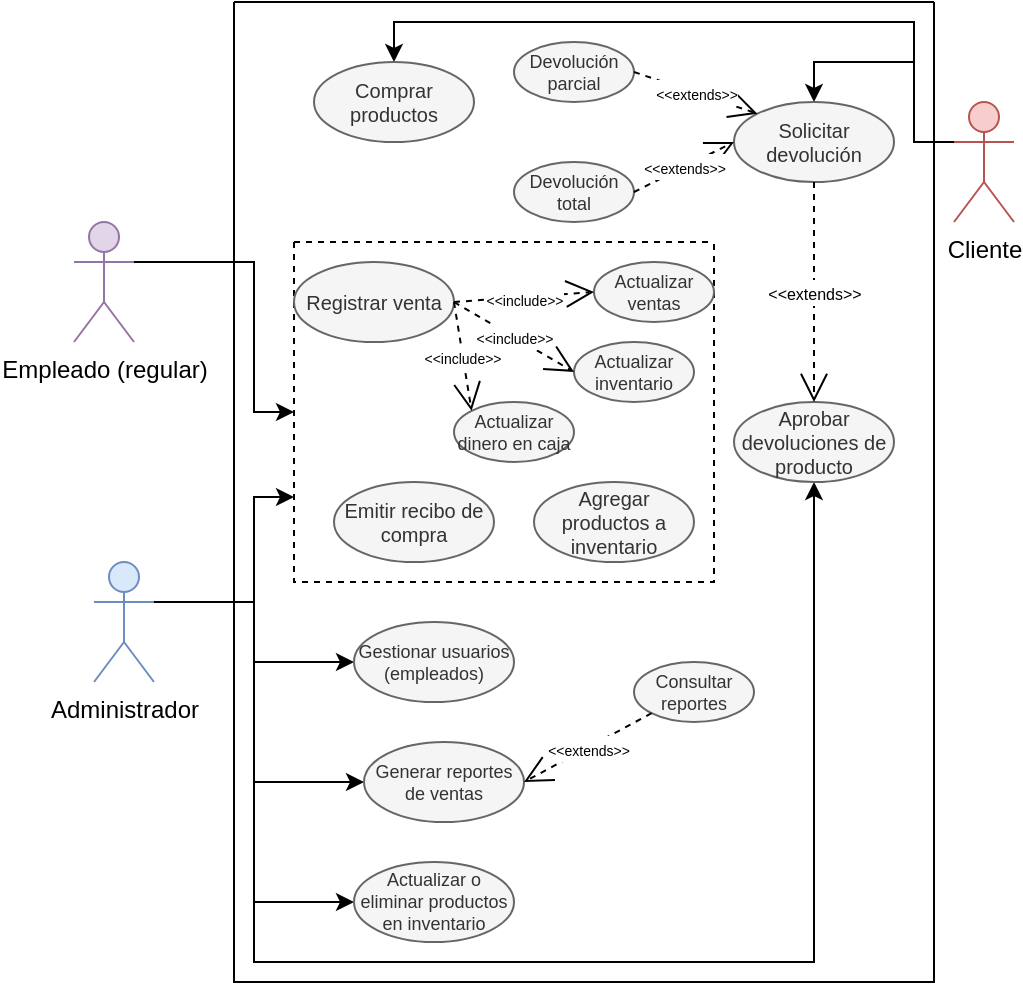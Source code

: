 <mxfile version="24.7.13">
  <diagram name="Página-1" id="3gVyPQIgP8HD0y9LEb7n">
    <mxGraphModel dx="961" dy="521" grid="1" gridSize="10" guides="1" tooltips="1" connect="1" arrows="1" fold="1" page="1" pageScale="1" pageWidth="1920" pageHeight="1200" math="0" shadow="0">
      <root>
        <mxCell id="0" />
        <mxCell id="1" parent="0" />
        <mxCell id="ANBc888wVuNyndApTUyL-28" style="edgeStyle=orthogonalEdgeStyle;rounded=0;orthogonalLoop=1;jettySize=auto;html=1;exitX=1;exitY=0.333;exitDx=0;exitDy=0;exitPerimeter=0;entryX=0;entryY=0.5;entryDx=0;entryDy=0;" edge="1" parent="1" source="ANBc888wVuNyndApTUyL-1" target="ANBc888wVuNyndApTUyL-27">
          <mxGeometry relative="1" as="geometry">
            <Array as="points">
              <mxPoint x="630" y="340" />
              <mxPoint x="630" y="415" />
            </Array>
          </mxGeometry>
        </mxCell>
        <mxCell id="ANBc888wVuNyndApTUyL-1" value="Empleado (regular)" style="shape=umlActor;verticalLabelPosition=bottom;verticalAlign=top;html=1;outlineConnect=0;fillColor=#e1d5e7;strokeColor=#9673a6;" vertex="1" parent="1">
          <mxGeometry x="540" y="320" width="30" height="60" as="geometry" />
        </mxCell>
        <mxCell id="ANBc888wVuNyndApTUyL-22" style="edgeStyle=orthogonalEdgeStyle;rounded=0;orthogonalLoop=1;jettySize=auto;html=1;exitX=0;exitY=0.333;exitDx=0;exitDy=0;exitPerimeter=0;entryX=0.5;entryY=0;entryDx=0;entryDy=0;" edge="1" parent="1" source="ANBc888wVuNyndApTUyL-2" target="ANBc888wVuNyndApTUyL-5">
          <mxGeometry relative="1" as="geometry">
            <Array as="points">
              <mxPoint x="960" y="280" />
              <mxPoint x="960" y="240" />
              <mxPoint x="910" y="240" />
            </Array>
          </mxGeometry>
        </mxCell>
        <mxCell id="ANBc888wVuNyndApTUyL-23" style="edgeStyle=orthogonalEdgeStyle;rounded=0;orthogonalLoop=1;jettySize=auto;html=1;exitX=0;exitY=0.333;exitDx=0;exitDy=0;exitPerimeter=0;entryX=0.5;entryY=0;entryDx=0;entryDy=0;" edge="1" parent="1" source="ANBc888wVuNyndApTUyL-2" target="ANBc888wVuNyndApTUyL-4">
          <mxGeometry relative="1" as="geometry">
            <Array as="points">
              <mxPoint x="960" y="280" />
              <mxPoint x="960" y="220" />
              <mxPoint x="700" y="220" />
            </Array>
          </mxGeometry>
        </mxCell>
        <mxCell id="ANBc888wVuNyndApTUyL-2" value="Cliente" style="shape=umlActor;verticalLabelPosition=bottom;verticalAlign=top;html=1;outlineConnect=0;fillColor=#f8cecc;strokeColor=#b85450;" vertex="1" parent="1">
          <mxGeometry x="980" y="260" width="30" height="60" as="geometry" />
        </mxCell>
        <mxCell id="ANBc888wVuNyndApTUyL-26" style="edgeStyle=orthogonalEdgeStyle;rounded=0;orthogonalLoop=1;jettySize=auto;html=1;exitX=1;exitY=0.333;exitDx=0;exitDy=0;exitPerimeter=0;entryX=0;entryY=0.5;entryDx=0;entryDy=0;" edge="1" parent="1" source="ANBc888wVuNyndApTUyL-3" target="ANBc888wVuNyndApTUyL-11">
          <mxGeometry relative="1" as="geometry" />
        </mxCell>
        <mxCell id="ANBc888wVuNyndApTUyL-29" style="edgeStyle=orthogonalEdgeStyle;rounded=0;orthogonalLoop=1;jettySize=auto;html=1;exitX=1;exitY=0.333;exitDx=0;exitDy=0;exitPerimeter=0;entryX=0;entryY=0.75;entryDx=0;entryDy=0;" edge="1" parent="1" source="ANBc888wVuNyndApTUyL-3" target="ANBc888wVuNyndApTUyL-27">
          <mxGeometry relative="1" as="geometry">
            <Array as="points">
              <mxPoint x="630" y="510" />
              <mxPoint x="630" y="457" />
            </Array>
          </mxGeometry>
        </mxCell>
        <mxCell id="ANBc888wVuNyndApTUyL-39" style="edgeStyle=orthogonalEdgeStyle;rounded=0;orthogonalLoop=1;jettySize=auto;html=1;exitX=1;exitY=0.333;exitDx=0;exitDy=0;exitPerimeter=0;entryX=0;entryY=0.5;entryDx=0;entryDy=0;" edge="1" parent="1" source="ANBc888wVuNyndApTUyL-3" target="ANBc888wVuNyndApTUyL-31">
          <mxGeometry relative="1" as="geometry">
            <Array as="points">
              <mxPoint x="630" y="510" />
              <mxPoint x="630" y="600" />
            </Array>
          </mxGeometry>
        </mxCell>
        <mxCell id="ANBc888wVuNyndApTUyL-40" style="edgeStyle=orthogonalEdgeStyle;rounded=0;orthogonalLoop=1;jettySize=auto;html=1;exitX=1;exitY=0.333;exitDx=0;exitDy=0;exitPerimeter=0;entryX=0;entryY=0.5;entryDx=0;entryDy=0;" edge="1" parent="1" source="ANBc888wVuNyndApTUyL-3" target="ANBc888wVuNyndApTUyL-9">
          <mxGeometry relative="1" as="geometry" />
        </mxCell>
        <mxCell id="ANBc888wVuNyndApTUyL-41" style="edgeStyle=orthogonalEdgeStyle;rounded=0;orthogonalLoop=1;jettySize=auto;html=1;exitX=1;exitY=0.333;exitDx=0;exitDy=0;exitPerimeter=0;entryX=0.5;entryY=1;entryDx=0;entryDy=0;" edge="1" parent="1" source="ANBc888wVuNyndApTUyL-3" target="ANBc888wVuNyndApTUyL-10">
          <mxGeometry relative="1" as="geometry">
            <Array as="points">
              <mxPoint x="630" y="510" />
              <mxPoint x="630" y="690" />
              <mxPoint x="910" y="690" />
            </Array>
          </mxGeometry>
        </mxCell>
        <mxCell id="ANBc888wVuNyndApTUyL-3" value="Administrador" style="shape=umlActor;verticalLabelPosition=bottom;verticalAlign=top;html=1;outlineConnect=0;fillColor=#dae8fc;strokeColor=#6c8ebf;" vertex="1" parent="1">
          <mxGeometry x="550" y="490" width="30" height="60" as="geometry" />
        </mxCell>
        <mxCell id="ANBc888wVuNyndApTUyL-15" value="" style="swimlane;startSize=0;" vertex="1" parent="1">
          <mxGeometry x="620" y="210" width="350" height="490" as="geometry" />
        </mxCell>
        <mxCell id="ANBc888wVuNyndApTUyL-4" value="Comprar productos" style="ellipse;whiteSpace=wrap;html=1;fontSize=10;fillColor=#f5f5f5;fontColor=#333333;strokeColor=#666666;" vertex="1" parent="ANBc888wVuNyndApTUyL-15">
          <mxGeometry x="40" y="30" width="80" height="40" as="geometry" />
        </mxCell>
        <mxCell id="ANBc888wVuNyndApTUyL-5" value="Solicitar devolución" style="ellipse;whiteSpace=wrap;html=1;fontSize=10;fillColor=#f5f5f5;fontColor=#333333;strokeColor=#666666;" vertex="1" parent="ANBc888wVuNyndApTUyL-15">
          <mxGeometry x="250" y="50" width="80" height="40" as="geometry" />
        </mxCell>
        <mxCell id="ANBc888wVuNyndApTUyL-12" value="Devolución total" style="ellipse;whiteSpace=wrap;html=1;fontSize=9;fillColor=#f5f5f5;fontColor=#333333;strokeColor=#666666;" vertex="1" parent="ANBc888wVuNyndApTUyL-15">
          <mxGeometry x="140" y="80" width="60" height="30" as="geometry" />
        </mxCell>
        <mxCell id="ANBc888wVuNyndApTUyL-9" value="Actualizar o eliminar productos en inventario" style="ellipse;whiteSpace=wrap;html=1;fontSize=9;fillColor=#f5f5f5;fontColor=#333333;strokeColor=#666666;" vertex="1" parent="ANBc888wVuNyndApTUyL-15">
          <mxGeometry x="60" y="430" width="80" height="40" as="geometry" />
        </mxCell>
        <mxCell id="ANBc888wVuNyndApTUyL-10" value="Aprobar devoluciones de producto" style="ellipse;whiteSpace=wrap;html=1;fontSize=10;fillColor=#f5f5f5;fontColor=#333333;strokeColor=#666666;" vertex="1" parent="ANBc888wVuNyndApTUyL-15">
          <mxGeometry x="250" y="200" width="80" height="40" as="geometry" />
        </mxCell>
        <mxCell id="ANBc888wVuNyndApTUyL-11" value="Gestionar usuarios (empleados)" style="ellipse;whiteSpace=wrap;html=1;fontSize=9;fillColor=#f5f5f5;fontColor=#333333;strokeColor=#666666;" vertex="1" parent="ANBc888wVuNyndApTUyL-15">
          <mxGeometry x="60" y="310" width="80" height="40" as="geometry" />
        </mxCell>
        <mxCell id="ANBc888wVuNyndApTUyL-25" value="&lt;font style=&quot;font-size: 8px;&quot;&gt;&amp;lt;&amp;lt;extends&amp;gt;&amp;gt;&lt;/font&gt;" style="endArrow=open;endSize=12;dashed=1;html=1;rounded=0;exitX=0.5;exitY=1;exitDx=0;exitDy=0;entryX=0.5;entryY=0;entryDx=0;entryDy=0;" edge="1" parent="ANBc888wVuNyndApTUyL-15" source="ANBc888wVuNyndApTUyL-5" target="ANBc888wVuNyndApTUyL-10">
          <mxGeometry width="160" relative="1" as="geometry">
            <mxPoint x="120" y="100" as="sourcePoint" />
            <mxPoint x="130" y="130" as="targetPoint" />
          </mxGeometry>
        </mxCell>
        <mxCell id="ANBc888wVuNyndApTUyL-27" value="" style="swimlane;startSize=0;dashed=1;" vertex="1" parent="ANBc888wVuNyndApTUyL-15">
          <mxGeometry x="30" y="120" width="210" height="170" as="geometry" />
        </mxCell>
        <mxCell id="ANBc888wVuNyndApTUyL-8" value="Emitir recibo de compra" style="ellipse;whiteSpace=wrap;html=1;fontSize=10;fillColor=#f5f5f5;fontColor=#333333;strokeColor=#666666;" vertex="1" parent="ANBc888wVuNyndApTUyL-27">
          <mxGeometry x="20" y="120" width="80" height="40" as="geometry" />
        </mxCell>
        <mxCell id="ANBc888wVuNyndApTUyL-7" value="Agregar productos a inventario" style="ellipse;whiteSpace=wrap;html=1;fontSize=10;fillColor=#f5f5f5;fontColor=#333333;strokeColor=#666666;" vertex="1" parent="ANBc888wVuNyndApTUyL-27">
          <mxGeometry x="120" y="120" width="80" height="40" as="geometry" />
        </mxCell>
        <mxCell id="ANBc888wVuNyndApTUyL-6" value="Registrar venta" style="ellipse;whiteSpace=wrap;html=1;fontSize=10;fillColor=#f5f5f5;fontColor=#333333;strokeColor=#666666;" vertex="1" parent="ANBc888wVuNyndApTUyL-27">
          <mxGeometry y="10" width="80" height="40" as="geometry" />
        </mxCell>
        <mxCell id="ANBc888wVuNyndApTUyL-42" value="Actualizar ventas" style="ellipse;whiteSpace=wrap;html=1;fontSize=9;fillColor=#f5f5f5;fontColor=#333333;strokeColor=#666666;" vertex="1" parent="ANBc888wVuNyndApTUyL-27">
          <mxGeometry x="150" y="10" width="60" height="30" as="geometry" />
        </mxCell>
        <mxCell id="ANBc888wVuNyndApTUyL-43" value="Actualizar inventario" style="ellipse;whiteSpace=wrap;html=1;fontSize=9;fillColor=#f5f5f5;fontColor=#333333;strokeColor=#666666;" vertex="1" parent="ANBc888wVuNyndApTUyL-27">
          <mxGeometry x="140" y="50" width="60" height="30" as="geometry" />
        </mxCell>
        <mxCell id="ANBc888wVuNyndApTUyL-44" value="Actualizar dinero en caja" style="ellipse;whiteSpace=wrap;html=1;fontSize=9;fillColor=#f5f5f5;fontColor=#333333;strokeColor=#666666;" vertex="1" parent="ANBc888wVuNyndApTUyL-27">
          <mxGeometry x="80" y="80" width="60" height="30" as="geometry" />
        </mxCell>
        <mxCell id="ANBc888wVuNyndApTUyL-45" value="&lt;font style=&quot;font-size: 7px;&quot;&gt;&amp;lt;&amp;lt;include&amp;gt;&amp;gt;&lt;/font&gt;" style="endArrow=open;endSize=12;dashed=1;html=1;rounded=0;exitX=1;exitY=0.5;exitDx=0;exitDy=0;entryX=0;entryY=0.5;entryDx=0;entryDy=0;" edge="1" parent="ANBc888wVuNyndApTUyL-27" source="ANBc888wVuNyndApTUyL-6" target="ANBc888wVuNyndApTUyL-42">
          <mxGeometry width="160" relative="1" as="geometry">
            <mxPoint x="180" y="-65" as="sourcePoint" />
            <mxPoint x="230" y="-40" as="targetPoint" />
          </mxGeometry>
        </mxCell>
        <mxCell id="ANBc888wVuNyndApTUyL-46" value="&lt;font style=&quot;font-size: 7px;&quot;&gt;&amp;lt;&amp;lt;include&amp;gt;&amp;gt;&lt;/font&gt;" style="endArrow=open;endSize=12;dashed=1;html=1;rounded=0;exitX=1;exitY=0.5;exitDx=0;exitDy=0;entryX=0;entryY=0.5;entryDx=0;entryDy=0;" edge="1" parent="ANBc888wVuNyndApTUyL-27" source="ANBc888wVuNyndApTUyL-6" target="ANBc888wVuNyndApTUyL-43">
          <mxGeometry width="160" relative="1" as="geometry">
            <mxPoint x="90" y="40" as="sourcePoint" />
            <mxPoint x="160" y="35" as="targetPoint" />
          </mxGeometry>
        </mxCell>
        <mxCell id="ANBc888wVuNyndApTUyL-47" value="&lt;font style=&quot;font-size: 7px;&quot;&gt;&amp;lt;&amp;lt;include&amp;gt;&amp;gt;&lt;/font&gt;" style="endArrow=open;endSize=12;dashed=1;html=1;rounded=0;exitX=1;exitY=0.5;exitDx=0;exitDy=0;entryX=0;entryY=0;entryDx=0;entryDy=0;" edge="1" parent="ANBc888wVuNyndApTUyL-27" source="ANBc888wVuNyndApTUyL-6" target="ANBc888wVuNyndApTUyL-44">
          <mxGeometry width="160" relative="1" as="geometry">
            <mxPoint x="90" y="40" as="sourcePoint" />
            <mxPoint x="150" y="75" as="targetPoint" />
          </mxGeometry>
        </mxCell>
        <mxCell id="ANBc888wVuNyndApTUyL-32" value="Devolución parcial" style="ellipse;whiteSpace=wrap;html=1;fontSize=9;fillColor=#f5f5f5;fontColor=#333333;strokeColor=#666666;" vertex="1" parent="ANBc888wVuNyndApTUyL-15">
          <mxGeometry x="140" y="20" width="60" height="30" as="geometry" />
        </mxCell>
        <mxCell id="ANBc888wVuNyndApTUyL-35" value="&lt;font style=&quot;font-size: 7px;&quot;&gt;&amp;lt;&amp;lt;extends&amp;gt;&amp;gt;&lt;/font&gt;" style="endArrow=open;endSize=12;dashed=1;html=1;rounded=0;exitX=1;exitY=0.5;exitDx=0;exitDy=0;entryX=0;entryY=0;entryDx=0;entryDy=0;" edge="1" parent="ANBc888wVuNyndApTUyL-15" source="ANBc888wVuNyndApTUyL-32" target="ANBc888wVuNyndApTUyL-5">
          <mxGeometry width="160" relative="1" as="geometry">
            <mxPoint x="90" y="80" as="sourcePoint" />
            <mxPoint x="140" y="140" as="targetPoint" />
          </mxGeometry>
        </mxCell>
        <mxCell id="ANBc888wVuNyndApTUyL-36" value="&lt;font style=&quot;font-size: 7px;&quot;&gt;&amp;lt;&amp;lt;extends&amp;gt;&amp;gt;&lt;/font&gt;" style="endArrow=open;endSize=12;dashed=1;html=1;rounded=0;exitX=1;exitY=0.5;exitDx=0;exitDy=0;entryX=0;entryY=0.5;entryDx=0;entryDy=0;" edge="1" parent="ANBc888wVuNyndApTUyL-15" source="ANBc888wVuNyndApTUyL-12" target="ANBc888wVuNyndApTUyL-5">
          <mxGeometry width="160" relative="1" as="geometry">
            <mxPoint x="215" y="55" as="sourcePoint" />
            <mxPoint x="250" y="70" as="targetPoint" />
          </mxGeometry>
        </mxCell>
        <mxCell id="ANBc888wVuNyndApTUyL-37" value="Consultar reportes" style="ellipse;whiteSpace=wrap;html=1;fontSize=9;fillColor=#f5f5f5;fontColor=#333333;strokeColor=#666666;" vertex="1" parent="ANBc888wVuNyndApTUyL-15">
          <mxGeometry x="200" y="330" width="60" height="30" as="geometry" />
        </mxCell>
        <mxCell id="ANBc888wVuNyndApTUyL-31" value="Generar reportes de ventas" style="ellipse;whiteSpace=wrap;html=1;fontSize=9;fillColor=#f5f5f5;fontColor=#333333;strokeColor=#666666;" vertex="1" parent="ANBc888wVuNyndApTUyL-15">
          <mxGeometry x="65" y="370" width="80" height="40" as="geometry" />
        </mxCell>
        <mxCell id="ANBc888wVuNyndApTUyL-38" value="&lt;font style=&quot;font-size: 7px;&quot;&gt;&amp;lt;&amp;lt;extends&amp;gt;&amp;gt;&lt;/font&gt;" style="endArrow=open;endSize=12;dashed=1;html=1;rounded=0;exitX=0;exitY=1;exitDx=0;exitDy=0;entryX=1;entryY=0.5;entryDx=0;entryDy=0;" edge="1" parent="ANBc888wVuNyndApTUyL-15" source="ANBc888wVuNyndApTUyL-37" target="ANBc888wVuNyndApTUyL-31">
          <mxGeometry width="160" relative="1" as="geometry">
            <mxPoint x="215" y="145" as="sourcePoint" />
            <mxPoint x="272" y="134" as="targetPoint" />
          </mxGeometry>
        </mxCell>
      </root>
    </mxGraphModel>
  </diagram>
</mxfile>
